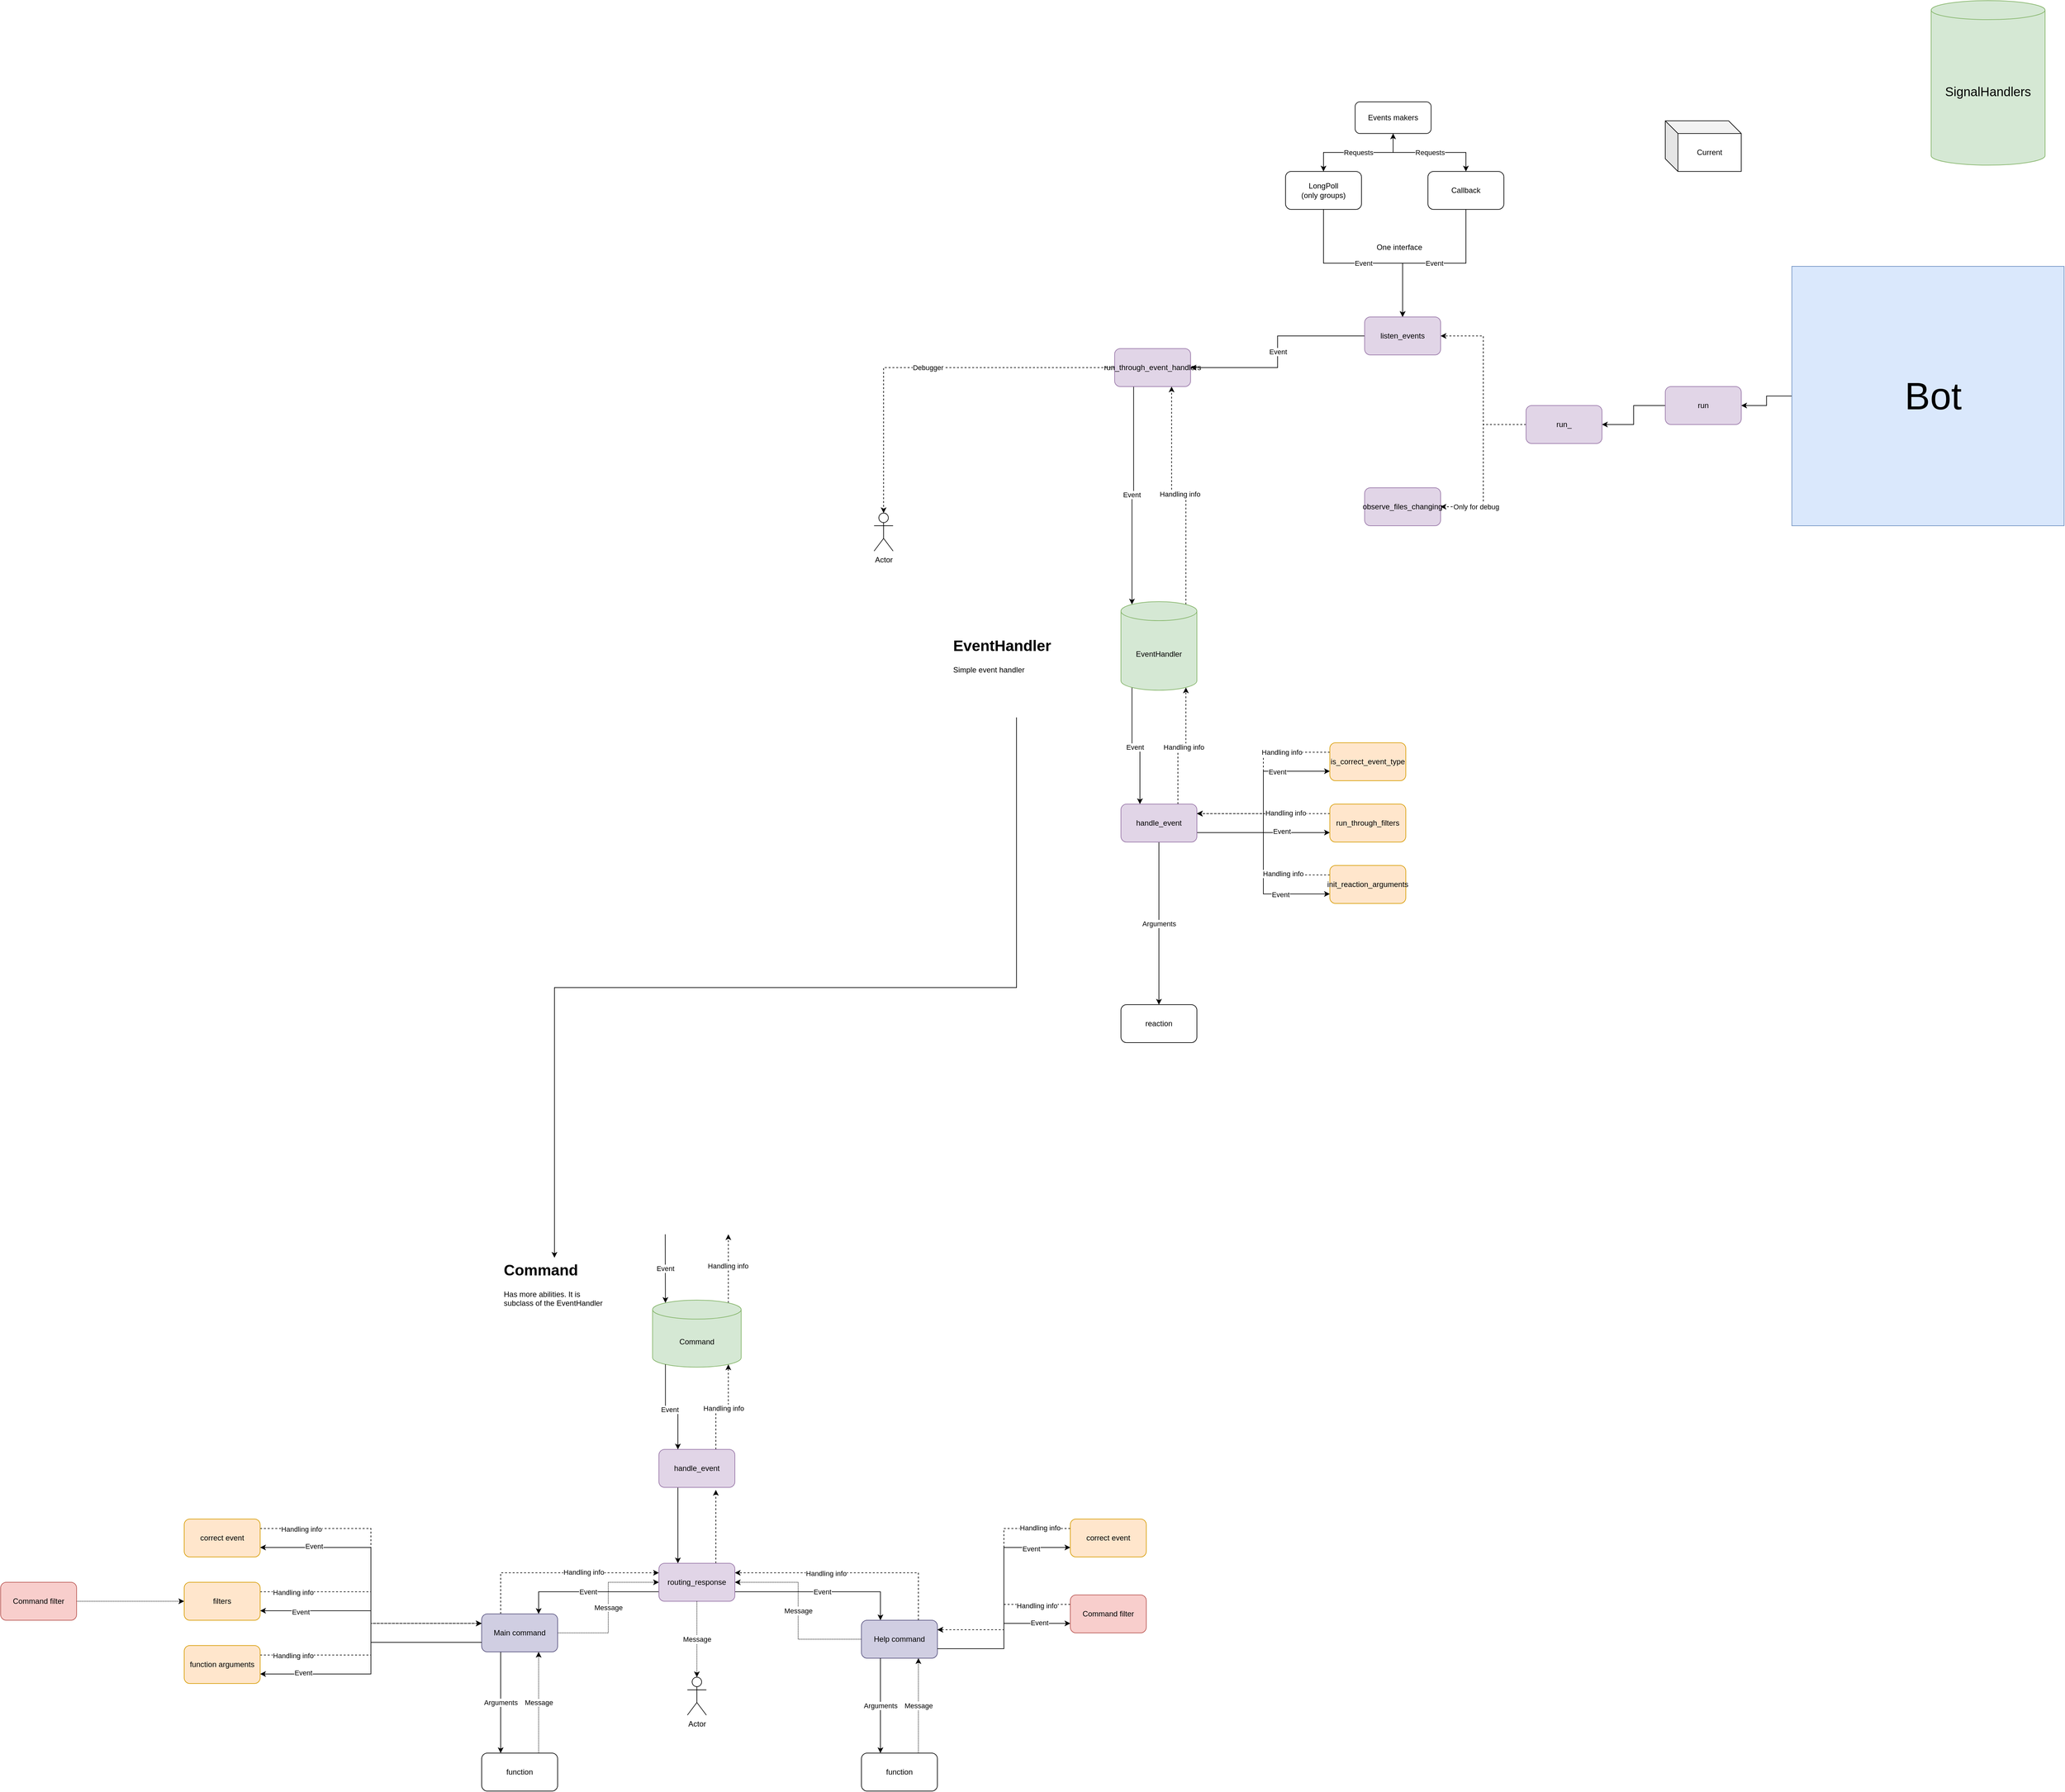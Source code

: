 <mxfile version="13.7.5" type="github">
  <diagram id="R2lEEEUBdFMjLlhIrx00" name="Page-1">
    <mxGraphModel dx="3414" dy="1668" grid="1" gridSize="10" guides="1" tooltips="1" connect="1" arrows="1" fold="1" page="1" pageScale="1" pageWidth="850" pageHeight="1100" math="0" shadow="0" extFonts="Permanent Marker^https://fonts.googleapis.com/css?family=Permanent+Marker">
      <root>
        <mxCell id="0" />
        <mxCell id="1" parent="0" />
        <mxCell id="QizWD92erUkwesUpK60B-242" style="edgeStyle=orthogonalEdgeStyle;rounded=0;orthogonalLoop=1;jettySize=auto;html=1;entryX=1;entryY=0.5;entryDx=0;entryDy=0;strokeWidth=1;" parent="1" source="QizWD92erUkwesUpK60B-2" target="QizWD92erUkwesUpK60B-239" edge="1">
          <mxGeometry relative="1" as="geometry" />
        </mxCell>
        <mxCell id="QizWD92erUkwesUpK60B-2" value="&lt;font style=&quot;font-size: 60px&quot;&gt;&amp;nbsp;Bot&lt;/font&gt;" style="rounded=0;whiteSpace=wrap;html=1;direction=west;fillColor=#dae8fc;strokeColor=#6c8ebf;" parent="1" vertex="1">
          <mxGeometry x="1120" y="290" width="430" height="410" as="geometry" />
        </mxCell>
        <mxCell id="QizWD92erUkwesUpK60B-10" value="Event" style="edgeStyle=orthogonalEdgeStyle;rounded=0;orthogonalLoop=1;jettySize=auto;html=1;exitX=0.5;exitY=1;exitDx=0;exitDy=0;entryX=0.5;entryY=0;entryDx=0;entryDy=0;" parent="1" source="QizWD92erUkwesUpK60B-6" target="QizWD92erUkwesUpK60B-238" edge="1">
          <mxGeometry relative="1" as="geometry">
            <mxPoint x="540" y="380" as="targetPoint" />
          </mxGeometry>
        </mxCell>
        <mxCell id="QizWD92erUkwesUpK60B-18" style="edgeStyle=orthogonalEdgeStyle;rounded=0;orthogonalLoop=1;jettySize=auto;html=1;exitX=0.5;exitY=0;exitDx=0;exitDy=0;entryX=0.5;entryY=1;entryDx=0;entryDy=0;" parent="1" source="QizWD92erUkwesUpK60B-6" target="QizWD92erUkwesUpK60B-15" edge="1">
          <mxGeometry relative="1" as="geometry" />
        </mxCell>
        <mxCell id="QizWD92erUkwesUpK60B-6" value="LongPoll&lt;br&gt;(only groups)" style="rounded=1;whiteSpace=wrap;html=1;" parent="1" vertex="1">
          <mxGeometry x="320" y="140" width="120" height="60" as="geometry" />
        </mxCell>
        <mxCell id="QizWD92erUkwesUpK60B-9" value="Event" style="edgeStyle=orthogonalEdgeStyle;rounded=0;orthogonalLoop=1;jettySize=auto;html=1;entryX=0.5;entryY=0;entryDx=0;entryDy=0;" parent="1" source="QizWD92erUkwesUpK60B-7" target="QizWD92erUkwesUpK60B-238" edge="1">
          <mxGeometry relative="1" as="geometry" />
        </mxCell>
        <mxCell id="QizWD92erUkwesUpK60B-7" value="Callback" style="rounded=1;whiteSpace=wrap;html=1;" parent="1" vertex="1">
          <mxGeometry x="545" y="140" width="120" height="60" as="geometry" />
        </mxCell>
        <mxCell id="QizWD92erUkwesUpK60B-60" value="" style="edgeStyle=orthogonalEdgeStyle;rounded=0;orthogonalLoop=1;jettySize=auto;html=1;entryX=0;entryY=0.75;entryDx=0;entryDy=0;exitX=1;exitY=0.75;exitDx=0;exitDy=0;" parent="1" source="QizWD92erUkwesUpK60B-11" target="QizWD92erUkwesUpK60B-40" edge="1">
          <mxGeometry relative="1" as="geometry" />
        </mxCell>
        <mxCell id="QizWD92erUkwesUpK60B-62" value="Event" style="edgeLabel;html=1;align=center;verticalAlign=middle;resizable=0;points=[];" parent="QizWD92erUkwesUpK60B-60" vertex="1" connectable="0">
          <mxGeometry x="0.657" y="2" relative="1" as="geometry">
            <mxPoint x="-40" as="offset" />
          </mxGeometry>
        </mxCell>
        <mxCell id="QizWD92erUkwesUpK60B-63" style="edgeStyle=orthogonalEdgeStyle;rounded=0;orthogonalLoop=1;jettySize=auto;html=1;entryX=0;entryY=0.75;entryDx=0;entryDy=0;exitX=1;exitY=0.75;exitDx=0;exitDy=0;" parent="1" source="QizWD92erUkwesUpK60B-11" target="QizWD92erUkwesUpK60B-58" edge="1">
          <mxGeometry relative="1" as="geometry" />
        </mxCell>
        <mxCell id="QizWD92erUkwesUpK60B-64" value="Event" style="edgeLabel;html=1;align=center;verticalAlign=middle;resizable=0;points=[];" parent="QizWD92erUkwesUpK60B-63" vertex="1" connectable="0">
          <mxGeometry x="0.728" y="-1" relative="1" as="geometry">
            <mxPoint x="-41.33" as="offset" />
          </mxGeometry>
        </mxCell>
        <mxCell id="QizWD92erUkwesUpK60B-66" style="edgeStyle=orthogonalEdgeStyle;rounded=0;orthogonalLoop=1;jettySize=auto;html=1;exitX=1;exitY=0.75;exitDx=0;exitDy=0;entryX=0;entryY=0.75;entryDx=0;entryDy=0;" parent="1" source="QizWD92erUkwesUpK60B-11" target="QizWD92erUkwesUpK60B-65" edge="1">
          <mxGeometry relative="1" as="geometry" />
        </mxCell>
        <mxCell id="QizWD92erUkwesUpK60B-67" value="Event" style="edgeLabel;html=1;align=center;verticalAlign=middle;resizable=0;points=[];" parent="QizWD92erUkwesUpK60B-66" vertex="1" connectable="0">
          <mxGeometry x="0.568" y="-1" relative="1" as="geometry">
            <mxPoint x="-12" as="offset" />
          </mxGeometry>
        </mxCell>
        <mxCell id="QizWD92erUkwesUpK60B-127" value="Handling info" style="edgeStyle=orthogonalEdgeStyle;rounded=0;orthogonalLoop=1;jettySize=auto;html=1;exitX=0.75;exitY=0;exitDx=0;exitDy=0;entryX=0.855;entryY=1;entryDx=0;entryDy=-4.35;entryPerimeter=0;dashed=1;" parent="1" source="QizWD92erUkwesUpK60B-11" target="QizWD92erUkwesUpK60B-24" edge="1">
          <mxGeometry relative="1" as="geometry" />
        </mxCell>
        <mxCell id="BSKywKC9gzefBQnsXgNs-1" value="Arguments" style="edgeStyle=orthogonalEdgeStyle;rounded=0;orthogonalLoop=1;jettySize=auto;html=1;" edge="1" parent="1" source="QizWD92erUkwesUpK60B-11" target="QizWD92erUkwesUpK60B-51">
          <mxGeometry relative="1" as="geometry" />
        </mxCell>
        <mxCell id="QizWD92erUkwesUpK60B-11" value="handle_event" style="rounded=1;whiteSpace=wrap;html=1;fillColor=#e1d5e7;strokeColor=#9673a6;" parent="1" vertex="1">
          <mxGeometry x="60" y="1140" width="120" height="60" as="geometry" />
        </mxCell>
        <mxCell id="QizWD92erUkwesUpK60B-16" value="Requests" style="edgeStyle=orthogonalEdgeStyle;rounded=0;orthogonalLoop=1;jettySize=auto;html=1;" parent="1" source="QizWD92erUkwesUpK60B-15" target="QizWD92erUkwesUpK60B-6" edge="1">
          <mxGeometry relative="1" as="geometry" />
        </mxCell>
        <mxCell id="QizWD92erUkwesUpK60B-17" value="Requests" style="edgeStyle=orthogonalEdgeStyle;rounded=0;orthogonalLoop=1;jettySize=auto;html=1;" parent="1" source="QizWD92erUkwesUpK60B-15" target="QizWD92erUkwesUpK60B-7" edge="1">
          <mxGeometry relative="1" as="geometry" />
        </mxCell>
        <mxCell id="QizWD92erUkwesUpK60B-15" value="Events makers" style="rounded=1;whiteSpace=wrap;html=1;" parent="1" vertex="1">
          <mxGeometry x="430" y="30" width="120" height="50" as="geometry" />
        </mxCell>
        <mxCell id="QizWD92erUkwesUpK60B-126" value="Event" style="edgeStyle=orthogonalEdgeStyle;rounded=0;orthogonalLoop=1;jettySize=auto;html=1;exitX=0.145;exitY=1;exitDx=0;exitDy=-4.35;exitPerimeter=0;entryX=0.25;entryY=0;entryDx=0;entryDy=0;" parent="1" source="QizWD92erUkwesUpK60B-24" target="QizWD92erUkwesUpK60B-11" edge="1">
          <mxGeometry relative="1" as="geometry" />
        </mxCell>
        <mxCell id="QizWD92erUkwesUpK60B-224" value="Handling info" style="edgeStyle=orthogonalEdgeStyle;rounded=0;orthogonalLoop=1;jettySize=auto;html=1;exitX=0.855;exitY=0;exitDx=0;exitDy=4.35;exitPerimeter=0;entryX=0.75;entryY=1;entryDx=0;entryDy=0;strokeWidth=1;dashed=1;" parent="1" source="QizWD92erUkwesUpK60B-24" target="QizWD92erUkwesUpK60B-193" edge="1">
          <mxGeometry relative="1" as="geometry" />
        </mxCell>
        <mxCell id="QizWD92erUkwesUpK60B-24" value="EventHandler" style="shape=cylinder3;whiteSpace=wrap;html=1;boundedLbl=1;backgroundOutline=1;size=15;fillColor=#d5e8d4;strokeColor=#82b366;" parent="1" vertex="1">
          <mxGeometry x="60" y="820" width="120" height="140" as="geometry" />
        </mxCell>
        <mxCell id="QizWD92erUkwesUpK60B-25" value="&lt;font style=&quot;font-size: 20px&quot;&gt;SignalHandlers&lt;/font&gt;" style="shape=cylinder3;whiteSpace=wrap;html=1;boundedLbl=1;backgroundOutline=1;size=15;fillColor=#d5e8d4;strokeColor=#82b366;" parent="1" vertex="1">
          <mxGeometry x="1340" y="-130" width="180" height="260" as="geometry" />
        </mxCell>
        <mxCell id="QizWD92erUkwesUpK60B-29" value="Current" style="shape=cube;whiteSpace=wrap;html=1;boundedLbl=1;backgroundOutline=1;darkOpacity=0.05;darkOpacity2=0.1;" parent="1" vertex="1">
          <mxGeometry x="920" y="60" width="120" height="80" as="geometry" />
        </mxCell>
        <mxCell id="QizWD92erUkwesUpK60B-72" style="edgeStyle=orthogonalEdgeStyle;rounded=0;orthogonalLoop=1;jettySize=auto;html=1;exitX=0;exitY=0.25;exitDx=0;exitDy=0;entryX=1;entryY=0.25;entryDx=0;entryDy=0;dashed=1;" parent="1" source="QizWD92erUkwesUpK60B-40" target="QizWD92erUkwesUpK60B-11" edge="1">
          <mxGeometry relative="1" as="geometry" />
        </mxCell>
        <mxCell id="QizWD92erUkwesUpK60B-75" value="Handling info" style="edgeLabel;html=1;align=center;verticalAlign=middle;resizable=0;points=[];" parent="QizWD92erUkwesUpK60B-72" vertex="1" connectable="0">
          <mxGeometry x="-0.723" y="-1" relative="1" as="geometry">
            <mxPoint x="-41.33" as="offset" />
          </mxGeometry>
        </mxCell>
        <mxCell id="QizWD92erUkwesUpK60B-40" value="run_through_filters" style="whiteSpace=wrap;html=1;rounded=1;fillColor=#ffe6cc;strokeColor=#d79b00;" parent="1" vertex="1">
          <mxGeometry x="390" y="1140" width="120" height="60" as="geometry" />
        </mxCell>
        <mxCell id="QizWD92erUkwesUpK60B-51" value="reaction" style="whiteSpace=wrap;html=1;rounded=1;" parent="1" vertex="1">
          <mxGeometry x="60" y="1457" width="120" height="60" as="geometry" />
        </mxCell>
        <mxCell id="QizWD92erUkwesUpK60B-70" style="edgeStyle=orthogonalEdgeStyle;rounded=0;orthogonalLoop=1;jettySize=auto;html=1;exitX=0;exitY=0.25;exitDx=0;exitDy=0;entryX=1;entryY=0.25;entryDx=0;entryDy=0;dashed=1;" parent="1" source="QizWD92erUkwesUpK60B-58" target="QizWD92erUkwesUpK60B-11" edge="1">
          <mxGeometry relative="1" as="geometry" />
        </mxCell>
        <mxCell id="QizWD92erUkwesUpK60B-71" value="Handling info" style="edgeLabel;html=1;align=center;verticalAlign=middle;resizable=0;points=[];" parent="QizWD92erUkwesUpK60B-70" vertex="1" connectable="0">
          <mxGeometry x="-0.78" relative="1" as="geometry">
            <mxPoint x="-42.67" as="offset" />
          </mxGeometry>
        </mxCell>
        <mxCell id="QizWD92erUkwesUpK60B-58" value="is_correct_event_type" style="rounded=1;whiteSpace=wrap;html=1;fillColor=#ffe6cc;strokeColor=#d79b00;" parent="1" vertex="1">
          <mxGeometry x="390" y="1043" width="120" height="60" as="geometry" />
        </mxCell>
        <mxCell id="QizWD92erUkwesUpK60B-76" style="edgeStyle=orthogonalEdgeStyle;rounded=0;orthogonalLoop=1;jettySize=auto;html=1;exitX=0;exitY=0.25;exitDx=0;exitDy=0;entryX=1;entryY=0.25;entryDx=0;entryDy=0;dashed=1;" parent="1" source="QizWD92erUkwesUpK60B-65" target="QizWD92erUkwesUpK60B-11" edge="1">
          <mxGeometry relative="1" as="geometry" />
        </mxCell>
        <mxCell id="QizWD92erUkwesUpK60B-77" value="Handling info" style="edgeLabel;html=1;align=center;verticalAlign=middle;resizable=0;points=[];" parent="QizWD92erUkwesUpK60B-76" vertex="1" connectable="0">
          <mxGeometry x="-0.614" y="-2" relative="1" as="geometry">
            <mxPoint x="-14.67" as="offset" />
          </mxGeometry>
        </mxCell>
        <mxCell id="QizWD92erUkwesUpK60B-65" value="init_reaction_arguments" style="rounded=1;whiteSpace=wrap;html=1;fillColor=#ffe6cc;strokeColor=#d79b00;" parent="1" vertex="1">
          <mxGeometry x="390" y="1237" width="120" height="60" as="geometry" />
        </mxCell>
        <mxCell id="QizWD92erUkwesUpK60B-95" value="One interface" style="text;html=1;strokeColor=none;fillColor=none;align=center;verticalAlign=middle;whiteSpace=wrap;rounded=0;" parent="1" vertex="1">
          <mxGeometry x="460" y="250" width="80" height="20" as="geometry" />
        </mxCell>
        <mxCell id="QizWD92erUkwesUpK60B-111" value="&lt;h1&gt;Command&lt;/h1&gt;&lt;p&gt;Has more abilities. It is subclass of the EventHandler&lt;/p&gt;" style="text;html=1;strokeColor=none;fillColor=none;spacing=5;spacingTop=-20;whiteSpace=wrap;overflow=hidden;rounded=0;" parent="1" vertex="1">
          <mxGeometry x="-920" y="1857" width="170" height="90" as="geometry" />
        </mxCell>
        <mxCell id="QizWD92erUkwesUpK60B-230" style="edgeStyle=orthogonalEdgeStyle;rounded=0;orthogonalLoop=1;jettySize=auto;html=1;exitX=0.855;exitY=0;exitDx=0;exitDy=4.35;exitPerimeter=0;strokeWidth=1;dashed=1;" parent="1" source="QizWD92erUkwesUpK60B-112" edge="1">
          <mxGeometry relative="1" as="geometry">
            <mxPoint x="-560.263" y="1820" as="targetPoint" />
          </mxGeometry>
        </mxCell>
        <mxCell id="QizWD92erUkwesUpK60B-231" value="Handling info" style="edgeLabel;html=1;align=center;verticalAlign=middle;resizable=0;points=[];" parent="QizWD92erUkwesUpK60B-230" vertex="1" connectable="0">
          <mxGeometry x="0.082" y="1" relative="1" as="geometry">
            <mxPoint as="offset" />
          </mxGeometry>
        </mxCell>
        <mxCell id="QizWD92erUkwesUpK60B-112" value="Command" style="shape=cylinder3;whiteSpace=wrap;html=1;boundedLbl=1;backgroundOutline=1;size=15;fillColor=#d5e8d4;strokeColor=#82b366;" parent="1" vertex="1">
          <mxGeometry x="-680" y="1924" width="140" height="106" as="geometry" />
        </mxCell>
        <mxCell id="QizWD92erUkwesUpK60B-113" value="Event" style="endArrow=classic;html=1;entryX=0.145;entryY=0;entryDx=0;entryDy=4.35;entryPerimeter=0;" parent="1" target="QizWD92erUkwesUpK60B-112" edge="1">
          <mxGeometry width="50" height="50" relative="1" as="geometry">
            <mxPoint x="-660" y="1820" as="sourcePoint" />
            <mxPoint x="-140" y="2100" as="targetPoint" />
          </mxGeometry>
        </mxCell>
        <mxCell id="QizWD92erUkwesUpK60B-138" value="Event" style="edgeStyle=orthogonalEdgeStyle;rounded=0;orthogonalLoop=1;jettySize=auto;html=1;entryX=0.75;entryY=0;entryDx=0;entryDy=0;exitX=0;exitY=0.75;exitDx=0;exitDy=0;" parent="1" source="QizWD92erUkwesUpK60B-178" target="QizWD92erUkwesUpK60B-140" edge="1">
          <mxGeometry relative="1" as="geometry">
            <mxPoint x="-530" y="2310" as="targetPoint" />
          </mxGeometry>
        </mxCell>
        <mxCell id="QizWD92erUkwesUpK60B-139" value="Event" style="edgeStyle=orthogonalEdgeStyle;rounded=0;orthogonalLoop=1;jettySize=auto;html=1;exitX=1;exitY=0.75;exitDx=0;exitDy=0;entryX=0.25;entryY=0;entryDx=0;entryDy=0;" parent="1" source="QizWD92erUkwesUpK60B-178" target="QizWD92erUkwesUpK60B-141" edge="1">
          <mxGeometry relative="1" as="geometry">
            <mxPoint x="230" y="2310" as="targetPoint" />
          </mxGeometry>
        </mxCell>
        <mxCell id="QizWD92erUkwesUpK60B-200" value="Handling info" style="edgeStyle=orthogonalEdgeStyle;rounded=0;orthogonalLoop=1;jettySize=auto;html=1;exitX=0.75;exitY=0;exitDx=0;exitDy=0;entryX=0.855;entryY=1;entryDx=0;entryDy=-4.35;entryPerimeter=0;dashed=1;" parent="1" source="QizWD92erUkwesUpK60B-119" target="QizWD92erUkwesUpK60B-112" edge="1">
          <mxGeometry relative="1" as="geometry" />
        </mxCell>
        <mxCell id="QizWD92erUkwesUpK60B-204" style="edgeStyle=orthogonalEdgeStyle;rounded=0;orthogonalLoop=1;jettySize=auto;html=1;exitX=0.25;exitY=1;exitDx=0;exitDy=0;entryX=0.25;entryY=0;entryDx=0;entryDy=0;" parent="1" source="QizWD92erUkwesUpK60B-119" target="QizWD92erUkwesUpK60B-178" edge="1">
          <mxGeometry relative="1" as="geometry" />
        </mxCell>
        <mxCell id="QizWD92erUkwesUpK60B-119" value="handle_event" style="rounded=1;whiteSpace=wrap;html=1;fillColor=#e1d5e7;strokeColor=#9673a6;" parent="1" vertex="1">
          <mxGeometry x="-670" y="2160" width="120" height="60" as="geometry" />
        </mxCell>
        <mxCell id="QizWD92erUkwesUpK60B-120" style="edgeStyle=orthogonalEdgeStyle;rounded=0;orthogonalLoop=1;jettySize=auto;html=1;entryX=0.25;entryY=0;entryDx=0;entryDy=0;exitX=0.145;exitY=1;exitDx=0;exitDy=-4.35;exitPerimeter=0;" parent="1" source="QizWD92erUkwesUpK60B-112" target="QizWD92erUkwesUpK60B-119" edge="1">
          <mxGeometry relative="1" as="geometry">
            <mxPoint x="-620" y="2050" as="sourcePoint" />
          </mxGeometry>
        </mxCell>
        <mxCell id="QizWD92erUkwesUpK60B-121" value="Event" style="edgeLabel;html=1;align=center;verticalAlign=middle;resizable=0;points=[];" parent="QizWD92erUkwesUpK60B-120" vertex="1" connectable="0">
          <mxGeometry x="-0.019" y="-2" relative="1" as="geometry">
            <mxPoint as="offset" />
          </mxGeometry>
        </mxCell>
        <mxCell id="QizWD92erUkwesUpK60B-135" style="edgeStyle=orthogonalEdgeStyle;rounded=0;orthogonalLoop=1;jettySize=auto;html=1;dashed=1;dashPattern=1 1;entryX=0;entryY=0.5;entryDx=0;entryDy=0;exitX=1;exitY=0.5;exitDx=0;exitDy=0;" parent="1" source="QizWD92erUkwesUpK60B-232" target="QizWD92erUkwesUpK60B-152" edge="1">
          <mxGeometry relative="1" as="geometry">
            <mxPoint x="-1580" y="2400" as="sourcePoint" />
            <mxPoint x="-1040" y="2530" as="targetPoint" />
          </mxGeometry>
        </mxCell>
        <mxCell id="QizWD92erUkwesUpK60B-143" style="edgeStyle=orthogonalEdgeStyle;rounded=0;orthogonalLoop=1;jettySize=auto;html=1;exitX=0;exitY=0.75;exitDx=0;exitDy=0;entryX=1;entryY=0.75;entryDx=0;entryDy=0;" parent="1" source="QizWD92erUkwesUpK60B-140" target="QizWD92erUkwesUpK60B-144" edge="1">
          <mxGeometry relative="1" as="geometry">
            <mxPoint x="-1190" y="2800" as="targetPoint" />
          </mxGeometry>
        </mxCell>
        <mxCell id="QizWD92erUkwesUpK60B-153" value="Event" style="edgeLabel;html=1;align=center;verticalAlign=middle;resizable=0;points=[];" parent="QizWD92erUkwesUpK60B-143" vertex="1" connectable="0">
          <mxGeometry x="0.661" y="-2" relative="1" as="geometry">
            <mxPoint as="offset" />
          </mxGeometry>
        </mxCell>
        <mxCell id="QizWD92erUkwesUpK60B-155" style="edgeStyle=orthogonalEdgeStyle;rounded=0;orthogonalLoop=1;jettySize=auto;html=1;exitX=0.25;exitY=0;exitDx=0;exitDy=0;entryX=0;entryY=0.25;entryDx=0;entryDy=0;dashed=1;" parent="1" source="QizWD92erUkwesUpK60B-140" target="QizWD92erUkwesUpK60B-178" edge="1">
          <mxGeometry relative="1" as="geometry" />
        </mxCell>
        <mxCell id="QizWD92erUkwesUpK60B-156" value="Handling info" style="edgeLabel;html=1;align=center;verticalAlign=middle;resizable=0;points=[];" parent="QizWD92erUkwesUpK60B-155" vertex="1" connectable="0">
          <mxGeometry x="0.244" y="1" relative="1" as="geometry">
            <mxPoint as="offset" />
          </mxGeometry>
        </mxCell>
        <mxCell id="QizWD92erUkwesUpK60B-176" value="Arguments" style="edgeStyle=orthogonalEdgeStyle;rounded=0;orthogonalLoop=1;jettySize=auto;html=1;exitX=0.25;exitY=1;exitDx=0;exitDy=0;entryX=0.25;entryY=0;entryDx=0;entryDy=0;" parent="1" source="QizWD92erUkwesUpK60B-140" target="QizWD92erUkwesUpK60B-177" edge="1">
          <mxGeometry relative="1" as="geometry">
            <mxPoint x="-910" y="2600" as="targetPoint" />
          </mxGeometry>
        </mxCell>
        <mxCell id="QizWD92erUkwesUpK60B-182" value="Message" style="edgeStyle=orthogonalEdgeStyle;rounded=0;orthogonalLoop=1;jettySize=auto;html=1;entryX=0;entryY=0.5;entryDx=0;entryDy=0;dashed=1;dashPattern=1 1;" parent="1" source="QizWD92erUkwesUpK60B-140" target="QizWD92erUkwesUpK60B-178" edge="1">
          <mxGeometry relative="1" as="geometry" />
        </mxCell>
        <mxCell id="QizWD92erUkwesUpK60B-140" value="Main command" style="rounded=1;whiteSpace=wrap;html=1;fillColor=#d0cee2;strokeColor=#56517e;" parent="1" vertex="1">
          <mxGeometry x="-950" y="2420" width="120" height="60" as="geometry" />
        </mxCell>
        <mxCell id="QizWD92erUkwesUpK60B-171" style="edgeStyle=orthogonalEdgeStyle;rounded=0;orthogonalLoop=1;jettySize=auto;html=1;exitX=1;exitY=0.75;exitDx=0;exitDy=0;entryX=0;entryY=0.75;entryDx=0;entryDy=0;" parent="1" source="QizWD92erUkwesUpK60B-141" target="QizWD92erUkwesUpK60B-168" edge="1">
          <mxGeometry relative="1" as="geometry" />
        </mxCell>
        <mxCell id="QizWD92erUkwesUpK60B-172" value="Event" style="edgeLabel;html=1;align=center;verticalAlign=middle;resizable=0;points=[];" parent="QizWD92erUkwesUpK60B-171" vertex="1" connectable="0">
          <mxGeometry x="0.61" y="1" relative="1" as="geometry">
            <mxPoint as="offset" />
          </mxGeometry>
        </mxCell>
        <mxCell id="QizWD92erUkwesUpK60B-180" style="edgeStyle=orthogonalEdgeStyle;rounded=0;orthogonalLoop=1;jettySize=auto;html=1;exitX=0.75;exitY=0;exitDx=0;exitDy=0;entryX=1;entryY=0.25;entryDx=0;entryDy=0;dashed=1;" parent="1" source="QizWD92erUkwesUpK60B-141" target="QizWD92erUkwesUpK60B-178" edge="1">
          <mxGeometry relative="1" as="geometry" />
        </mxCell>
        <mxCell id="QizWD92erUkwesUpK60B-181" value="Handling info" style="edgeLabel;html=1;align=center;verticalAlign=middle;resizable=0;points=[];" parent="QizWD92erUkwesUpK60B-180" vertex="1" connectable="0">
          <mxGeometry x="0.211" y="1" relative="1" as="geometry">
            <mxPoint as="offset" />
          </mxGeometry>
        </mxCell>
        <mxCell id="QizWD92erUkwesUpK60B-183" value="Message" style="edgeStyle=orthogonalEdgeStyle;rounded=0;orthogonalLoop=1;jettySize=auto;html=1;entryX=1;entryY=0.5;entryDx=0;entryDy=0;dashed=1;dashPattern=1 1;" parent="1" source="QizWD92erUkwesUpK60B-141" target="QizWD92erUkwesUpK60B-178" edge="1">
          <mxGeometry relative="1" as="geometry" />
        </mxCell>
        <mxCell id="QizWD92erUkwesUpK60B-141" value="Help command" style="rounded=1;whiteSpace=wrap;html=1;fillColor=#d0cee2;strokeColor=#56517e;" parent="1" vertex="1">
          <mxGeometry x="-350" y="2430" width="120" height="60" as="geometry" />
        </mxCell>
        <mxCell id="QizWD92erUkwesUpK60B-145" style="edgeStyle=orthogonalEdgeStyle;rounded=0;orthogonalLoop=1;jettySize=auto;html=1;exitX=1;exitY=0.25;exitDx=0;exitDy=0;entryX=0;entryY=0.25;entryDx=0;entryDy=0;dashed=1;" parent="1" source="QizWD92erUkwesUpK60B-144" target="QizWD92erUkwesUpK60B-140" edge="1">
          <mxGeometry relative="1" as="geometry" />
        </mxCell>
        <mxCell id="QizWD92erUkwesUpK60B-148" value="Handling info" style="edgeLabel;html=1;align=center;verticalAlign=middle;resizable=0;points=[];" parent="QizWD92erUkwesUpK60B-145" vertex="1" connectable="0">
          <mxGeometry x="-0.74" y="-1" relative="1" as="geometry">
            <mxPoint as="offset" />
          </mxGeometry>
        </mxCell>
        <mxCell id="QizWD92erUkwesUpK60B-144" value="correct event" style="rounded=1;whiteSpace=wrap;html=1;fillColor=#ffe6cc;strokeColor=#d79b00;" parent="1" vertex="1">
          <mxGeometry x="-1420" y="2270" width="120" height="60" as="geometry" />
        </mxCell>
        <mxCell id="QizWD92erUkwesUpK60B-149" style="edgeStyle=orthogonalEdgeStyle;rounded=0;orthogonalLoop=1;jettySize=auto;html=1;exitX=0;exitY=0.75;exitDx=0;exitDy=0;entryX=1;entryY=0.75;entryDx=0;entryDy=0;" parent="1" source="QizWD92erUkwesUpK60B-140" target="QizWD92erUkwesUpK60B-152" edge="1">
          <mxGeometry relative="1" as="geometry">
            <mxPoint x="-1240" y="2920" as="targetPoint" />
            <mxPoint x="-1020" y="2535" as="sourcePoint" />
          </mxGeometry>
        </mxCell>
        <mxCell id="QizWD92erUkwesUpK60B-154" value="Event" style="edgeLabel;html=1;align=center;verticalAlign=middle;resizable=0;points=[];" parent="QizWD92erUkwesUpK60B-149" vertex="1" connectable="0">
          <mxGeometry x="0.681" y="2" relative="1" as="geometry">
            <mxPoint as="offset" />
          </mxGeometry>
        </mxCell>
        <mxCell id="QizWD92erUkwesUpK60B-150" style="edgeStyle=orthogonalEdgeStyle;rounded=0;orthogonalLoop=1;jettySize=auto;html=1;exitX=1;exitY=0.25;exitDx=0;exitDy=0;entryX=0;entryY=0.25;entryDx=0;entryDy=0;dashed=1;" parent="1" source="QizWD92erUkwesUpK60B-152" target="QizWD92erUkwesUpK60B-140" edge="1">
          <mxGeometry relative="1" as="geometry">
            <mxPoint x="-1020" y="2505" as="targetPoint" />
          </mxGeometry>
        </mxCell>
        <mxCell id="QizWD92erUkwesUpK60B-151" value="Handling info" style="edgeLabel;html=1;align=center;verticalAlign=middle;resizable=0;points=[];" parent="QizWD92erUkwesUpK60B-150" vertex="1" connectable="0">
          <mxGeometry x="-0.74" y="-1" relative="1" as="geometry">
            <mxPoint as="offset" />
          </mxGeometry>
        </mxCell>
        <mxCell id="QizWD92erUkwesUpK60B-152" value="filters" style="rounded=1;whiteSpace=wrap;html=1;fillColor=#ffe6cc;strokeColor=#d79b00;" parent="1" vertex="1">
          <mxGeometry x="-1420" y="2370" width="120" height="60" as="geometry" />
        </mxCell>
        <mxCell id="QizWD92erUkwesUpK60B-157" style="edgeStyle=orthogonalEdgeStyle;rounded=0;orthogonalLoop=1;jettySize=auto;html=1;exitX=0;exitY=0.75;exitDx=0;exitDy=0;entryX=1;entryY=0.75;entryDx=0;entryDy=0;" parent="1" source="QizWD92erUkwesUpK60B-140" target="QizWD92erUkwesUpK60B-162" edge="1">
          <mxGeometry relative="1" as="geometry">
            <mxPoint x="-1230" y="3060" as="targetPoint" />
            <mxPoint x="-1010" y="2675" as="sourcePoint" />
          </mxGeometry>
        </mxCell>
        <mxCell id="QizWD92erUkwesUpK60B-158" value="Event" style="edgeLabel;html=1;align=center;verticalAlign=middle;resizable=0;points=[];" parent="QizWD92erUkwesUpK60B-157" vertex="1" connectable="0">
          <mxGeometry x="0.661" y="-2" relative="1" as="geometry">
            <mxPoint as="offset" />
          </mxGeometry>
        </mxCell>
        <mxCell id="QizWD92erUkwesUpK60B-160" style="edgeStyle=orthogonalEdgeStyle;rounded=0;orthogonalLoop=1;jettySize=auto;html=1;exitX=1;exitY=0.25;exitDx=0;exitDy=0;entryX=0;entryY=0.25;entryDx=0;entryDy=0;dashed=1;" parent="1" source="QizWD92erUkwesUpK60B-162" target="QizWD92erUkwesUpK60B-140" edge="1">
          <mxGeometry relative="1" as="geometry">
            <mxPoint x="-1010" y="2645" as="targetPoint" />
          </mxGeometry>
        </mxCell>
        <mxCell id="QizWD92erUkwesUpK60B-161" value="Handling info" style="edgeLabel;html=1;align=center;verticalAlign=middle;resizable=0;points=[];" parent="QizWD92erUkwesUpK60B-160" vertex="1" connectable="0">
          <mxGeometry x="-0.74" y="-1" relative="1" as="geometry">
            <mxPoint as="offset" />
          </mxGeometry>
        </mxCell>
        <mxCell id="QizWD92erUkwesUpK60B-162" value="function arguments" style="rounded=1;whiteSpace=wrap;html=1;fillColor=#ffe6cc;strokeColor=#d79b00;" parent="1" vertex="1">
          <mxGeometry x="-1420" y="2470" width="120" height="60" as="geometry" />
        </mxCell>
        <mxCell id="QizWD92erUkwesUpK60B-163" style="edgeStyle=orthogonalEdgeStyle;rounded=0;orthogonalLoop=1;jettySize=auto;html=1;exitX=1;exitY=0.75;exitDx=0;exitDy=0;entryX=0;entryY=0.75;entryDx=0;entryDy=0;" parent="1" source="QizWD92erUkwesUpK60B-141" target="QizWD92erUkwesUpK60B-167" edge="1">
          <mxGeometry relative="1" as="geometry">
            <mxPoint x="-70" y="3015" as="targetPoint" />
            <mxPoint x="225" y="2400" as="sourcePoint" />
          </mxGeometry>
        </mxCell>
        <mxCell id="QizWD92erUkwesUpK60B-164" value="Event" style="edgeLabel;html=1;align=center;verticalAlign=middle;resizable=0;points=[];" parent="QizWD92erUkwesUpK60B-163" vertex="1" connectable="0">
          <mxGeometry x="0.661" y="-2" relative="1" as="geometry">
            <mxPoint as="offset" />
          </mxGeometry>
        </mxCell>
        <mxCell id="QizWD92erUkwesUpK60B-165" style="edgeStyle=orthogonalEdgeStyle;rounded=0;orthogonalLoop=1;jettySize=auto;html=1;exitX=0;exitY=0.25;exitDx=0;exitDy=0;entryX=1;entryY=0.25;entryDx=0;entryDy=0;dashed=1;" parent="1" source="QizWD92erUkwesUpK60B-167" target="QizWD92erUkwesUpK60B-141" edge="1">
          <mxGeometry relative="1" as="geometry">
            <mxPoint x="225" y="2370" as="targetPoint" />
          </mxGeometry>
        </mxCell>
        <mxCell id="QizWD92erUkwesUpK60B-166" value="Handling info" style="edgeLabel;html=1;align=center;verticalAlign=middle;resizable=0;points=[];" parent="QizWD92erUkwesUpK60B-165" vertex="1" connectable="0">
          <mxGeometry x="-0.74" y="-1" relative="1" as="geometry">
            <mxPoint as="offset" />
          </mxGeometry>
        </mxCell>
        <mxCell id="QizWD92erUkwesUpK60B-167" value="correct event" style="rounded=1;whiteSpace=wrap;html=1;fillColor=#ffe6cc;strokeColor=#d79b00;" parent="1" vertex="1">
          <mxGeometry x="-20" y="2270" width="120" height="60" as="geometry" />
        </mxCell>
        <mxCell id="QizWD92erUkwesUpK60B-169" style="edgeStyle=orthogonalEdgeStyle;rounded=0;orthogonalLoop=1;jettySize=auto;html=1;exitX=0;exitY=0.25;exitDx=0;exitDy=0;entryX=1;entryY=0.25;entryDx=0;entryDy=0;dashed=1;" parent="1" source="QizWD92erUkwesUpK60B-168" target="QizWD92erUkwesUpK60B-141" edge="1">
          <mxGeometry relative="1" as="geometry" />
        </mxCell>
        <mxCell id="QizWD92erUkwesUpK60B-173" value="Handling info" style="edgeLabel;html=1;align=center;verticalAlign=middle;resizable=0;points=[];" parent="QizWD92erUkwesUpK60B-169" vertex="1" connectable="0">
          <mxGeometry x="-0.576" y="2" relative="1" as="geometry">
            <mxPoint as="offset" />
          </mxGeometry>
        </mxCell>
        <mxCell id="QizWD92erUkwesUpK60B-168" value="Command filter" style="rounded=1;whiteSpace=wrap;html=1;fillColor=#f8cecc;strokeColor=#b85450;" parent="1" vertex="1">
          <mxGeometry x="-20" y="2390" width="120" height="60" as="geometry" />
        </mxCell>
        <mxCell id="QizWD92erUkwesUpK60B-234" value="Message" style="edgeStyle=orthogonalEdgeStyle;rounded=0;orthogonalLoop=1;jettySize=auto;html=1;exitX=0.75;exitY=0;exitDx=0;exitDy=0;entryX=0.75;entryY=1;entryDx=0;entryDy=0;dashed=1;strokeWidth=1;dashPattern=1 1;" parent="1" source="QizWD92erUkwesUpK60B-177" target="QizWD92erUkwesUpK60B-140" edge="1">
          <mxGeometry relative="1" as="geometry" />
        </mxCell>
        <mxCell id="QizWD92erUkwesUpK60B-177" value="function" style="rounded=1;whiteSpace=wrap;html=1;" parent="1" vertex="1">
          <mxGeometry x="-950" y="2640" width="120" height="60" as="geometry" />
        </mxCell>
        <mxCell id="QizWD92erUkwesUpK60B-205" style="edgeStyle=orthogonalEdgeStyle;rounded=0;orthogonalLoop=1;jettySize=auto;html=1;exitX=0.75;exitY=0;exitDx=0;exitDy=0;dashed=1;" parent="1" source="QizWD92erUkwesUpK60B-178" edge="1">
          <mxGeometry relative="1" as="geometry">
            <mxPoint x="-580.043" y="2224" as="targetPoint" />
          </mxGeometry>
        </mxCell>
        <mxCell id="QizWD92erUkwesUpK60B-178" value="routing_response" style="rounded=1;whiteSpace=wrap;html=1;fillColor=#e1d5e7;strokeColor=#9673a6;" parent="1" vertex="1">
          <mxGeometry x="-670" y="2340" width="120" height="60" as="geometry" />
        </mxCell>
        <mxCell id="QizWD92erUkwesUpK60B-186" value="Message" style="endArrow=classic;html=1;dashed=1;dashPattern=1 1;exitX=0.5;exitY=1;exitDx=0;exitDy=0;entryX=0.5;entryY=0;entryDx=0;entryDy=0;entryPerimeter=0;" parent="1" source="QizWD92erUkwesUpK60B-178" target="QizWD92erUkwesUpK60B-187" edge="1">
          <mxGeometry width="50" height="50" relative="1" as="geometry">
            <mxPoint x="-650" y="2540" as="sourcePoint" />
            <mxPoint x="-610" y="2510" as="targetPoint" />
          </mxGeometry>
        </mxCell>
        <mxCell id="QizWD92erUkwesUpK60B-187" value="Actor" style="shape=umlActor;verticalLabelPosition=bottom;verticalAlign=top;html=1;outlineConnect=0;gradientColor=#ffffff;" parent="1" vertex="1">
          <mxGeometry x="-625" y="2520" width="30" height="60" as="geometry" />
        </mxCell>
        <mxCell id="QizWD92erUkwesUpK60B-196" style="edgeStyle=orthogonalEdgeStyle;rounded=0;orthogonalLoop=1;jettySize=auto;html=1;entryX=0.5;entryY=0;entryDx=0;entryDy=0;entryPerimeter=0;dashed=1;" parent="1" source="QizWD92erUkwesUpK60B-193" target="QizWD92erUkwesUpK60B-195" edge="1">
          <mxGeometry relative="1" as="geometry" />
        </mxCell>
        <mxCell id="QizWD92erUkwesUpK60B-197" value="Debugger" style="edgeLabel;html=1;align=center;verticalAlign=middle;resizable=0;points=[];" parent="QizWD92erUkwesUpK60B-196" vertex="1" connectable="0">
          <mxGeometry x="-0.006" relative="1" as="geometry">
            <mxPoint as="offset" />
          </mxGeometry>
        </mxCell>
        <mxCell id="QizWD92erUkwesUpK60B-228" value="Event" style="edgeStyle=orthogonalEdgeStyle;rounded=0;orthogonalLoop=1;jettySize=auto;html=1;exitX=0.25;exitY=1;exitDx=0;exitDy=0;entryX=0.145;entryY=0;entryDx=0;entryDy=4.35;entryPerimeter=0;strokeWidth=1;" parent="1" source="QizWD92erUkwesUpK60B-193" target="QizWD92erUkwesUpK60B-24" edge="1">
          <mxGeometry relative="1" as="geometry" />
        </mxCell>
        <mxCell id="QizWD92erUkwesUpK60B-193" value="run_through_event_handlers" style="rounded=1;whiteSpace=wrap;html=1;fillColor=#e1d5e7;strokeColor=#9673a6;" parent="1" vertex="1">
          <mxGeometry x="50" y="420" width="120" height="60" as="geometry" />
        </mxCell>
        <mxCell id="QizWD92erUkwesUpK60B-195" value="Actor" style="shape=umlActor;verticalLabelPosition=bottom;verticalAlign=top;html=1;outlineConnect=0;gradientColor=#ffffff;" parent="1" vertex="1">
          <mxGeometry x="-330" y="680" width="30" height="60" as="geometry" />
        </mxCell>
        <mxCell id="QizWD92erUkwesUpK60B-229" style="edgeStyle=orthogonalEdgeStyle;rounded=0;orthogonalLoop=1;jettySize=auto;html=1;exitX=0.5;exitY=1;exitDx=0;exitDy=0;strokeWidth=1;" parent="1" source="QizWD92erUkwesUpK60B-214" target="QizWD92erUkwesUpK60B-111" edge="1">
          <mxGeometry relative="1" as="geometry" />
        </mxCell>
        <mxCell id="QizWD92erUkwesUpK60B-214" value="&lt;h1&gt;EventHandler&lt;/h1&gt;&lt;p&gt;Simple event handler&lt;/p&gt;" style="text;html=1;strokeColor=none;fillColor=none;spacing=5;spacingTop=-20;whiteSpace=wrap;overflow=hidden;rounded=0;glass=0;" parent="1" vertex="1">
          <mxGeometry x="-210" y="870" width="210" height="133" as="geometry" />
        </mxCell>
        <mxCell id="QizWD92erUkwesUpK60B-232" value="Command filter" style="rounded=1;whiteSpace=wrap;html=1;fillColor=#f8cecc;strokeColor=#b85450;" parent="1" vertex="1">
          <mxGeometry x="-1710" y="2370" width="120" height="60" as="geometry" />
        </mxCell>
        <mxCell id="QizWD92erUkwesUpK60B-235" value="Arguments" style="edgeStyle=orthogonalEdgeStyle;rounded=0;orthogonalLoop=1;jettySize=auto;html=1;exitX=0.25;exitY=1;exitDx=0;exitDy=0;entryX=0.25;entryY=0;entryDx=0;entryDy=0;" parent="1" source="QizWD92erUkwesUpK60B-141" target="QizWD92erUkwesUpK60B-237" edge="1">
          <mxGeometry relative="1" as="geometry">
            <mxPoint x="-300" y="2610" as="targetPoint" />
            <mxPoint x="-310" y="2470" as="sourcePoint" />
          </mxGeometry>
        </mxCell>
        <mxCell id="QizWD92erUkwesUpK60B-236" value="Message" style="edgeStyle=orthogonalEdgeStyle;rounded=0;orthogonalLoop=1;jettySize=auto;html=1;exitX=0.75;exitY=0;exitDx=0;exitDy=0;entryX=0.75;entryY=1;entryDx=0;entryDy=0;dashed=1;strokeWidth=1;dashPattern=1 1;" parent="1" source="QizWD92erUkwesUpK60B-237" target="QizWD92erUkwesUpK60B-141" edge="1">
          <mxGeometry relative="1" as="geometry">
            <mxPoint x="-250" y="2470" as="targetPoint" />
          </mxGeometry>
        </mxCell>
        <mxCell id="QizWD92erUkwesUpK60B-237" value="function" style="rounded=1;whiteSpace=wrap;html=1;" parent="1" vertex="1">
          <mxGeometry x="-350" y="2640" width="120" height="60" as="geometry" />
        </mxCell>
        <mxCell id="QizWD92erUkwesUpK60B-241" value="Event" style="edgeStyle=orthogonalEdgeStyle;rounded=0;orthogonalLoop=1;jettySize=auto;html=1;strokeWidth=1;entryX=1;entryY=0.5;entryDx=0;entryDy=0;" parent="1" source="QizWD92erUkwesUpK60B-238" target="QizWD92erUkwesUpK60B-193" edge="1">
          <mxGeometry relative="1" as="geometry">
            <mxPoint x="180" y="450" as="targetPoint" />
          </mxGeometry>
        </mxCell>
        <mxCell id="QizWD92erUkwesUpK60B-238" value="listen_events" style="rounded=1;whiteSpace=wrap;html=1;glass=0;fillColor=#e1d5e7;strokeColor=#9673a6;" parent="1" vertex="1">
          <mxGeometry x="445" y="370" width="120" height="60" as="geometry" />
        </mxCell>
        <mxCell id="QizWD92erUkwesUpK60B-243" style="edgeStyle=orthogonalEdgeStyle;rounded=0;orthogonalLoop=1;jettySize=auto;html=1;entryX=1;entryY=0.5;entryDx=0;entryDy=0;strokeWidth=1;startArrow=none;startFill=0;exitX=0;exitY=0.5;exitDx=0;exitDy=0;dashed=1;" parent="1" source="QizWD92erUkwesUpK60B-244" target="QizWD92erUkwesUpK60B-238" edge="1">
          <mxGeometry relative="1" as="geometry" />
        </mxCell>
        <mxCell id="QizWD92erUkwesUpK60B-245" style="edgeStyle=orthogonalEdgeStyle;rounded=0;orthogonalLoop=1;jettySize=auto;html=1;entryX=1;entryY=0.5;entryDx=0;entryDy=0;startArrow=none;startFill=0;strokeWidth=1;" parent="1" source="QizWD92erUkwesUpK60B-239" target="QizWD92erUkwesUpK60B-244" edge="1">
          <mxGeometry relative="1" as="geometry" />
        </mxCell>
        <mxCell id="QizWD92erUkwesUpK60B-239" value="run" style="rounded=1;whiteSpace=wrap;html=1;glass=0;fillColor=#e1d5e7;strokeColor=#9673a6;" parent="1" vertex="1">
          <mxGeometry x="920" y="480" width="120" height="60" as="geometry" />
        </mxCell>
        <mxCell id="QizWD92erUkwesUpK60B-247" style="edgeStyle=orthogonalEdgeStyle;rounded=0;orthogonalLoop=1;jettySize=auto;html=1;exitX=0;exitY=0.5;exitDx=0;exitDy=0;entryX=1;entryY=0.5;entryDx=0;entryDy=0;dashed=1;startArrow=none;startFill=0;strokeWidth=1;" parent="1" source="QizWD92erUkwesUpK60B-244" target="QizWD92erUkwesUpK60B-246" edge="1">
          <mxGeometry relative="1" as="geometry" />
        </mxCell>
        <mxCell id="QizWD92erUkwesUpK60B-248" value="Only for debug" style="edgeLabel;html=1;align=center;verticalAlign=middle;resizable=0;points=[];" parent="QizWD92erUkwesUpK60B-247" vertex="1" connectable="0">
          <mxGeometry x="0.58" relative="1" as="geometry">
            <mxPoint as="offset" />
          </mxGeometry>
        </mxCell>
        <mxCell id="QizWD92erUkwesUpK60B-244" value="run_" style="rounded=1;whiteSpace=wrap;html=1;glass=0;fillColor=#e1d5e7;strokeColor=#9673a6;" parent="1" vertex="1">
          <mxGeometry x="700" y="510" width="120" height="60" as="geometry" />
        </mxCell>
        <mxCell id="QizWD92erUkwesUpK60B-246" value="observe_files_changing" style="rounded=1;whiteSpace=wrap;html=1;glass=0;fillColor=#e1d5e7;strokeColor=#9673a6;" parent="1" vertex="1">
          <mxGeometry x="445" y="640" width="120" height="60" as="geometry" />
        </mxCell>
      </root>
    </mxGraphModel>
  </diagram>
</mxfile>
